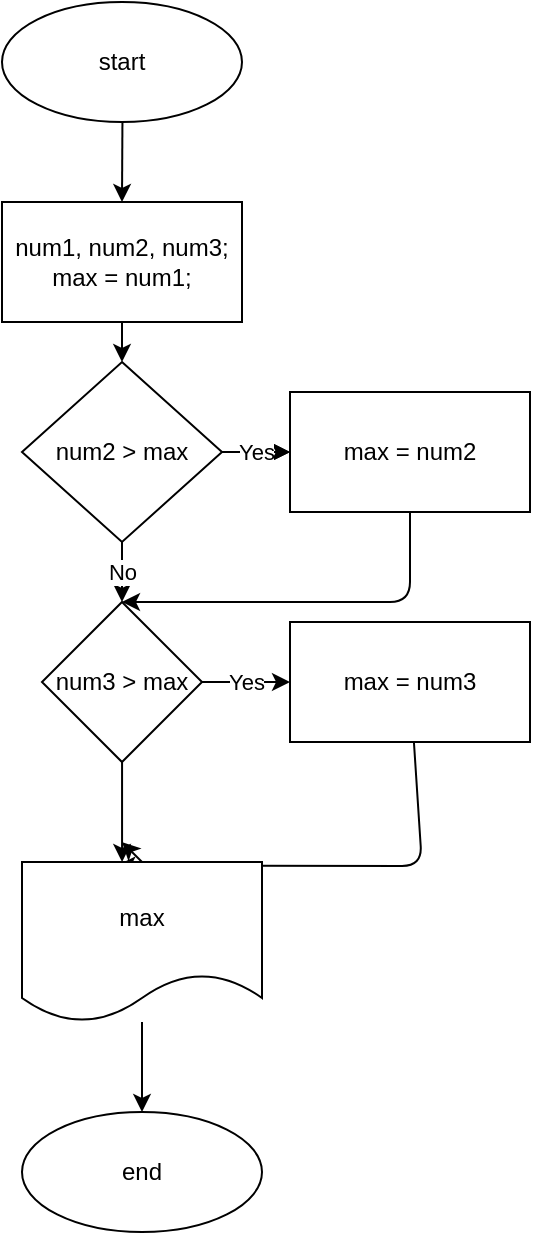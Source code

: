 <mxfile>
    <diagram id="DyYfU_WxAB_dn7WiptvM" name="Page-1">
        <mxGraphModel dx="1037" dy="306" grid="1" gridSize="10" guides="1" tooltips="1" connect="1" arrows="1" fold="1" page="1" pageScale="1" pageWidth="827" pageHeight="1169" math="0" shadow="0">
            <root>
                <mxCell id="0"/>
                <mxCell id="1" parent="0"/>
                <mxCell id="9" style="edgeStyle=none;html=1;entryX=0.5;entryY=0;entryDx=0;entryDy=0;" edge="1" parent="1" source="2" target="3">
                    <mxGeometry relative="1" as="geometry"/>
                </mxCell>
                <mxCell id="2" value="start" style="ellipse;whiteSpace=wrap;html=1;" vertex="1" parent="1">
                    <mxGeometry x="150" width="120" height="60" as="geometry"/>
                </mxCell>
                <mxCell id="10" style="edgeStyle=none;html=1;" edge="1" parent="1" source="3" target="4">
                    <mxGeometry relative="1" as="geometry"/>
                </mxCell>
                <mxCell id="3" value="num1, num2, num3; max = num1;" style="whiteSpace=wrap;html=1;" vertex="1" parent="1">
                    <mxGeometry x="150" y="100" width="120" height="60" as="geometry"/>
                </mxCell>
                <mxCell id="11" value="No" style="edgeStyle=none;html=1;" edge="1" parent="1" source="4" target="6">
                    <mxGeometry relative="1" as="geometry"/>
                </mxCell>
                <mxCell id="12" style="edgeStyle=none;html=1;" edge="1" parent="1" source="4" target="7">
                    <mxGeometry relative="1" as="geometry"/>
                </mxCell>
                <mxCell id="14" value="Yes" style="edgeStyle=none;html=1;" edge="1" parent="1" source="4" target="7">
                    <mxGeometry relative="1" as="geometry"/>
                </mxCell>
                <mxCell id="4" value="num2 &amp;gt; max" style="rhombus;whiteSpace=wrap;html=1;" vertex="1" parent="1">
                    <mxGeometry x="160" y="180" width="100" height="90" as="geometry"/>
                </mxCell>
                <mxCell id="13" value="Yes" style="edgeStyle=none;html=1;entryX=0;entryY=0.5;entryDx=0;entryDy=0;" edge="1" parent="1" source="6" target="8">
                    <mxGeometry relative="1" as="geometry"/>
                </mxCell>
                <mxCell id="16" style="edgeStyle=none;html=1;entryX=0.417;entryY=0;entryDx=0;entryDy=0;entryPerimeter=0;" edge="1" parent="1" source="6" target="15">
                    <mxGeometry relative="1" as="geometry"/>
                </mxCell>
                <mxCell id="6" value="&lt;span&gt;num3 &amp;gt; max&lt;/span&gt;" style="rhombus;whiteSpace=wrap;html=1;" vertex="1" parent="1">
                    <mxGeometry x="170" y="300" width="80" height="80" as="geometry"/>
                </mxCell>
                <mxCell id="17" style="edgeStyle=none;html=1;entryX=0.5;entryY=0;entryDx=0;entryDy=0;" edge="1" parent="1" source="7" target="6">
                    <mxGeometry relative="1" as="geometry">
                        <Array as="points">
                            <mxPoint x="354" y="300"/>
                        </Array>
                    </mxGeometry>
                </mxCell>
                <mxCell id="7" value="max = num2" style="whiteSpace=wrap;html=1;" vertex="1" parent="1">
                    <mxGeometry x="294" y="195" width="120" height="60" as="geometry"/>
                </mxCell>
                <mxCell id="18" style="edgeStyle=none;html=1;entryX=0.397;entryY=0.022;entryDx=0;entryDy=0;entryPerimeter=0;" edge="1" parent="1" source="8" target="15">
                    <mxGeometry relative="1" as="geometry">
                        <Array as="points">
                            <mxPoint x="360" y="432"/>
                        </Array>
                    </mxGeometry>
                </mxCell>
                <mxCell id="8" value="max = num3" style="whiteSpace=wrap;html=1;" vertex="1" parent="1">
                    <mxGeometry x="294" y="310" width="120" height="60" as="geometry"/>
                </mxCell>
                <mxCell id="19" style="edgeStyle=none;html=1;exitX=0.5;exitY=0;exitDx=0;exitDy=0;" edge="1" parent="1" source="15">
                    <mxGeometry relative="1" as="geometry">
                        <mxPoint x="210" y="420" as="targetPoint"/>
                    </mxGeometry>
                </mxCell>
                <mxCell id="22" style="edgeStyle=none;html=1;" edge="1" parent="1" source="15" target="21">
                    <mxGeometry relative="1" as="geometry"/>
                </mxCell>
                <mxCell id="15" value="max" style="shape=document;whiteSpace=wrap;html=1;boundedLbl=1;" vertex="1" parent="1">
                    <mxGeometry x="160" y="430" width="120" height="80" as="geometry"/>
                </mxCell>
                <mxCell id="21" value="end" style="ellipse;whiteSpace=wrap;html=1;" vertex="1" parent="1">
                    <mxGeometry x="160" y="555" width="120" height="60" as="geometry"/>
                </mxCell>
            </root>
        </mxGraphModel>
    </diagram>
</mxfile>